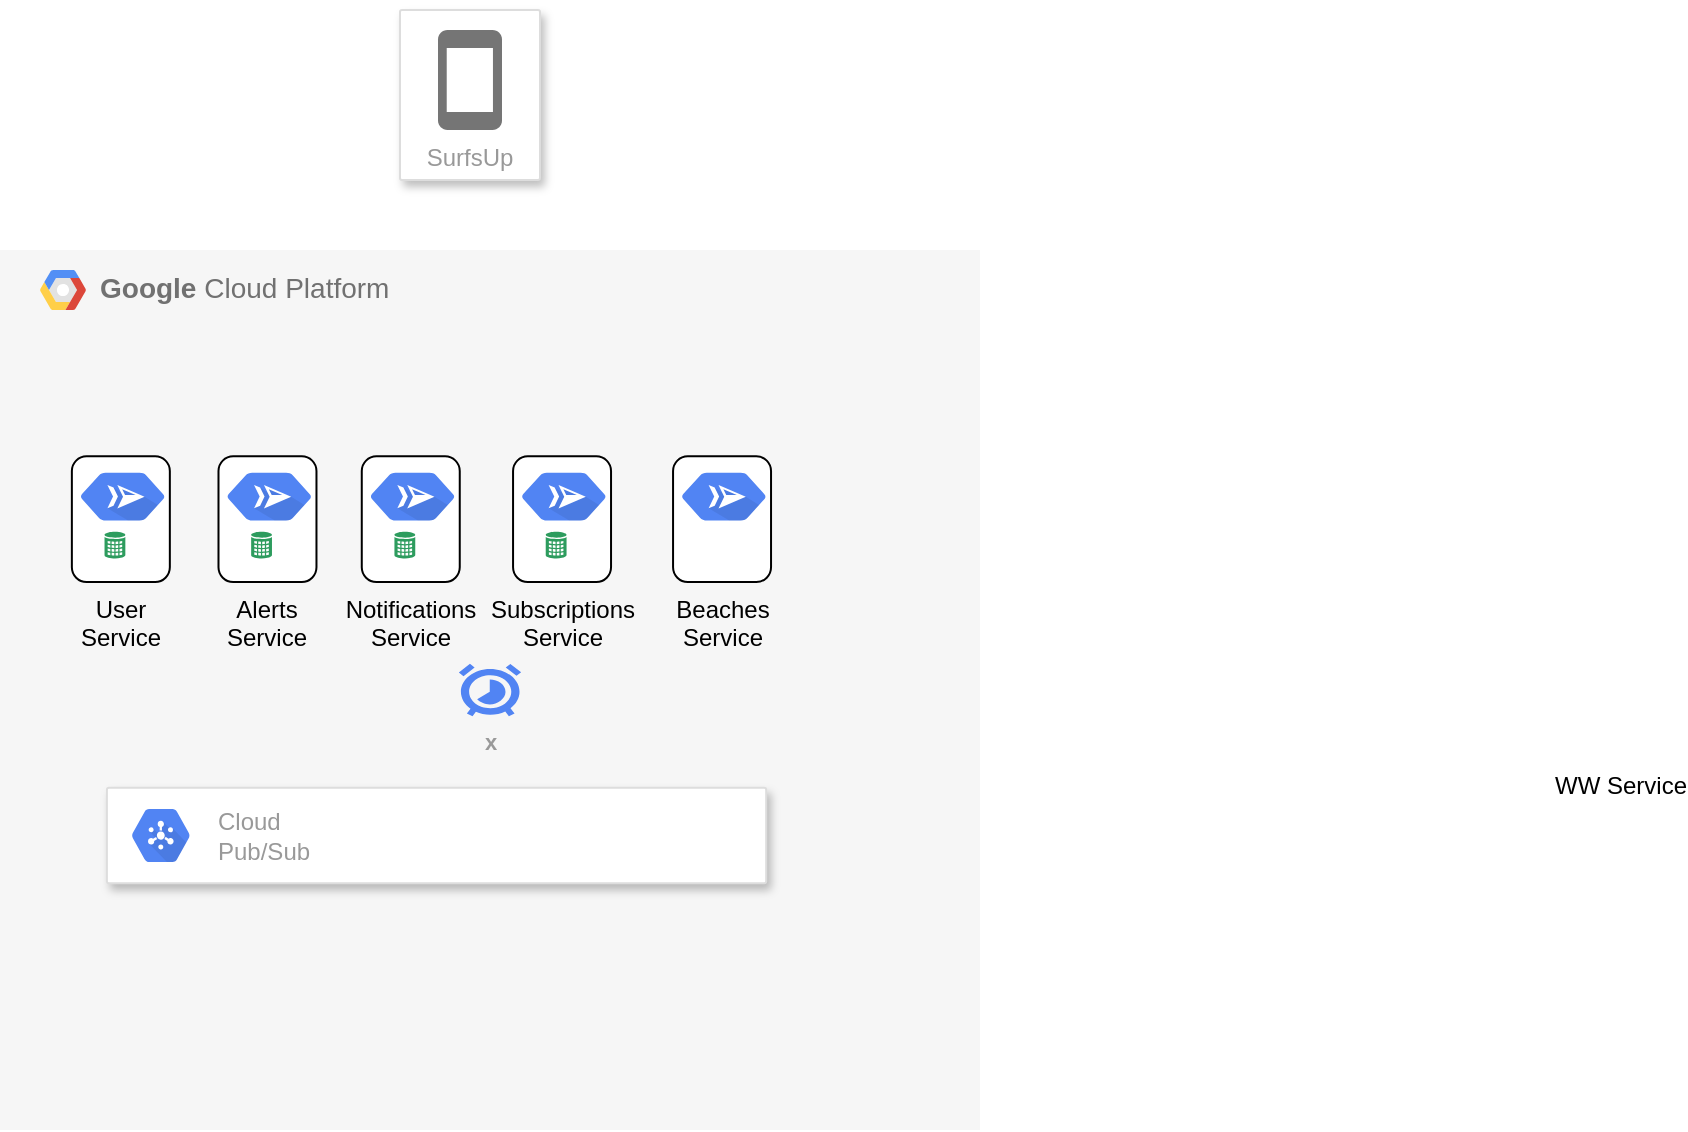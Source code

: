 <mxfile version="15.5.0" type="github">
  <diagram id="f106602c-feb2-e66a-4537-3a34d633f6aa" name="Page-1">
    <mxGraphModel dx="1878" dy="747" grid="1" gridSize="10" guides="1" tooltips="1" connect="1" arrows="1" fold="1" page="1" pageScale="1" pageWidth="1169" pageHeight="827" background="none" math="0" shadow="0">
      <root>
        <mxCell id="0" />
        <mxCell id="1" parent="0" />
        <mxCell id="3" value="SurfsUp" style="strokeColor=#dddddd;fillColor=#ffffff;shadow=1;strokeWidth=1;rounded=1;absoluteArcSize=1;arcSize=2;labelPosition=center;verticalLabelPosition=middle;align=center;verticalAlign=bottom;spacingLeft=0;fontColor=#999999;fontSize=12;whiteSpace=wrap;spacingBottom=2;html=1;" parent="1" vertex="1">
          <mxGeometry x="500" y="40" width="70" height="85" as="geometry" />
        </mxCell>
        <mxCell id="4" value="" style="dashed=0;html=1;fillColor=#757575;strokeColor=none;shape=mxgraph.gcp2.phone;part=1;" parent="3" vertex="1">
          <mxGeometry x="0.5" width="32" height="50" relative="1" as="geometry">
            <mxPoint x="-16" y="10" as="offset" />
          </mxGeometry>
        </mxCell>
        <mxCell id="3ALMYetGtqeIsVi_zzgf-47" value="WW Service" style="shape=image;html=1;verticalAlign=top;verticalLabelPosition=bottom;labelBackgroundColor=#ffffff;imageAspect=0;aspect=fixed;image=https://cdn2.iconfinder.com/data/icons/weather-color-2/500/weather-04-128.png" parent="1" vertex="1">
          <mxGeometry x="1080" y="354" width="60" height="60" as="geometry" />
        </mxCell>
        <mxCell id="14" value="&lt;b&gt;Google &lt;/b&gt;Cloud Platform" style="fillColor=#F6F6F6;strokeColor=none;shadow=0;gradientColor=none;fontSize=14;align=left;spacing=10;fontColor=#717171;9E9E9E;verticalAlign=top;spacingTop=-4;fontStyle=0;spacingLeft=40;html=1;" parent="1" vertex="1">
          <mxGeometry x="300" y="160" width="490" height="440" as="geometry" />
        </mxCell>
        <mxCell id="15" value="" style="shape=mxgraph.gcp2.google_cloud_platform;fillColor=#F6F6F6;strokeColor=none;shadow=0;gradientColor=none;" parent="14" vertex="1">
          <mxGeometry width="23" height="20" relative="1" as="geometry">
            <mxPoint x="20" y="10" as="offset" />
          </mxGeometry>
        </mxCell>
        <mxCell id="3ALMYetGtqeIsVi_zzgf-39" value="" style="strokeColor=#dddddd;shadow=1;strokeWidth=1;rounded=1;absoluteArcSize=1;arcSize=2;" parent="14" vertex="1">
          <mxGeometry x="53.455" y="268.889" width="329.636" height="47.789" as="geometry" />
        </mxCell>
        <mxCell id="3ALMYetGtqeIsVi_zzgf-40" value="Cloud&#xa;Pub/Sub" style="sketch=0;dashed=0;connectable=0;html=1;fillColor=#5184F3;strokeColor=none;shape=mxgraph.gcp2.hexIcon;prIcon=cloud_pubsub;part=1;labelPosition=right;verticalLabelPosition=middle;align=left;verticalAlign=middle;spacingLeft=5;fontColor=#999999;fontSize=12;" parent="3ALMYetGtqeIsVi_zzgf-39" vertex="1">
          <mxGeometry y="0.5" width="44" height="39" relative="1" as="geometry">
            <mxPoint x="5" y="-19.5" as="offset" />
          </mxGeometry>
        </mxCell>
        <mxCell id="3ALMYetGtqeIsVi_zzgf-44" value="x" style="html=1;fillColor=#5184F3;strokeColor=none;verticalAlign=top;labelPosition=center;verticalLabelPosition=bottom;align=center;fontSize=11;fontStyle=1;fontColor=#999999;shape=mxgraph.gcp2.cloud_scheduler" parent="14" vertex="1">
          <mxGeometry x="229.423" y="206.911" width="31.144" height="26.172" as="geometry" />
        </mxCell>
        <mxCell id="3uAAAtsBClzLO5zkca4Q-37" value="" style="group" vertex="1" connectable="0" parent="14">
          <mxGeometry x="29.394" y="103.18" width="63.952" height="62.857" as="geometry" />
        </mxCell>
        <mxCell id="3uAAAtsBClzLO5zkca4Q-18" value="User Service&lt;br&gt;" style="rounded=1;whiteSpace=wrap;html=1;labelBorderColor=none;verticalAlign=top;labelPosition=center;verticalLabelPosition=bottom;align=center;" vertex="1" parent="3uAAAtsBClzLO5zkca4Q-37">
          <mxGeometry x="6.535" width="48.99" height="62.857" as="geometry" />
        </mxCell>
        <mxCell id="3ALMYetGtqeIsVi_zzgf-29" value="" style="sketch=0;html=1;fillColor=#5184F3;strokeColor=none;verticalAlign=top;labelPosition=center;verticalLabelPosition=bottom;align=center;spacingTop=-6;fontSize=11;fontStyle=1;fontColor=#999999;shape=mxgraph.gcp2.hexIcon;prIcon=cloud_run" parent="3uAAAtsBClzLO5zkca4Q-37" vertex="1">
          <mxGeometry y="2.609" width="63.952" height="35.106" as="geometry" />
        </mxCell>
        <mxCell id="3ALMYetGtqeIsVi_zzgf-36" value="" style="sketch=0;html=1;aspect=fixed;strokeColor=none;shadow=0;align=center;verticalAlign=top;fillColor=#2D9C5E;shape=mxgraph.gcp2.external_data_center" parent="3uAAAtsBClzLO5zkca4Q-37" vertex="1">
          <mxGeometry x="22.869" y="37.714" width="10.41" height="13.524" as="geometry" />
        </mxCell>
        <mxCell id="3uAAAtsBClzLO5zkca4Q-78" value="" style="group" vertex="1" connectable="0" parent="14">
          <mxGeometry x="249.996" y="103.18" width="63.952" height="62.857" as="geometry" />
        </mxCell>
        <mxCell id="3uAAAtsBClzLO5zkca4Q-79" value="Subscriptions Service" style="rounded=1;whiteSpace=wrap;html=1;labelBorderColor=none;verticalAlign=top;labelPosition=center;verticalLabelPosition=bottom;align=center;" vertex="1" parent="3uAAAtsBClzLO5zkca4Q-78">
          <mxGeometry x="6.535" width="48.99" height="62.857" as="geometry" />
        </mxCell>
        <mxCell id="3uAAAtsBClzLO5zkca4Q-80" value="" style="sketch=0;html=1;fillColor=#5184F3;strokeColor=none;verticalAlign=top;labelPosition=center;verticalLabelPosition=bottom;align=center;spacingTop=-6;fontSize=11;fontStyle=1;fontColor=#999999;shape=mxgraph.gcp2.hexIcon;prIcon=cloud_run" vertex="1" parent="3uAAAtsBClzLO5zkca4Q-78">
          <mxGeometry y="2.609" width="63.952" height="35.106" as="geometry" />
        </mxCell>
        <mxCell id="3uAAAtsBClzLO5zkca4Q-81" value="" style="sketch=0;html=1;aspect=fixed;strokeColor=none;shadow=0;align=center;verticalAlign=top;fillColor=#2D9C5E;shape=mxgraph.gcp2.external_data_center" vertex="1" parent="3uAAAtsBClzLO5zkca4Q-78">
          <mxGeometry x="22.869" y="37.714" width="10.41" height="13.524" as="geometry" />
        </mxCell>
        <mxCell id="3uAAAtsBClzLO5zkca4Q-40" value="" style="group" vertex="1" connectable="0" parent="14">
          <mxGeometry x="102.708" y="103.18" width="63.952" height="62.857" as="geometry" />
        </mxCell>
        <mxCell id="3uAAAtsBClzLO5zkca4Q-41" value="Alerts Service" style="rounded=1;whiteSpace=wrap;html=1;labelBorderColor=none;verticalAlign=top;labelPosition=center;verticalLabelPosition=bottom;align=center;" vertex="1" parent="3uAAAtsBClzLO5zkca4Q-40">
          <mxGeometry x="6.535" width="48.99" height="62.857" as="geometry" />
        </mxCell>
        <mxCell id="3uAAAtsBClzLO5zkca4Q-42" value="" style="sketch=0;html=1;fillColor=#5184F3;strokeColor=none;verticalAlign=top;labelPosition=center;verticalLabelPosition=bottom;align=center;spacingTop=-6;fontSize=11;fontStyle=1;fontColor=#999999;shape=mxgraph.gcp2.hexIcon;prIcon=cloud_run" vertex="1" parent="3uAAAtsBClzLO5zkca4Q-40">
          <mxGeometry y="2.609" width="63.952" height="35.106" as="geometry" />
        </mxCell>
        <mxCell id="3uAAAtsBClzLO5zkca4Q-43" value="" style="sketch=0;html=1;aspect=fixed;strokeColor=none;shadow=0;align=center;verticalAlign=top;fillColor=#2D9C5E;shape=mxgraph.gcp2.external_data_center" vertex="1" parent="3uAAAtsBClzLO5zkca4Q-40">
          <mxGeometry x="22.869" y="37.714" width="10.41" height="13.524" as="geometry" />
        </mxCell>
        <mxCell id="3uAAAtsBClzLO5zkca4Q-70" value="" style="group" vertex="1" connectable="0" parent="14">
          <mxGeometry x="174.351" y="103.18" width="63.952" height="62.857" as="geometry" />
        </mxCell>
        <mxCell id="3uAAAtsBClzLO5zkca4Q-71" value="Notifications Service" style="rounded=1;whiteSpace=wrap;html=1;labelBorderColor=none;verticalAlign=top;labelPosition=center;verticalLabelPosition=bottom;align=center;" vertex="1" parent="3uAAAtsBClzLO5zkca4Q-70">
          <mxGeometry x="6.535" width="48.99" height="62.857" as="geometry" />
        </mxCell>
        <mxCell id="3uAAAtsBClzLO5zkca4Q-72" value="" style="sketch=0;html=1;fillColor=#5184F3;strokeColor=none;verticalAlign=top;labelPosition=center;verticalLabelPosition=bottom;align=center;spacingTop=-6;fontSize=11;fontStyle=1;fontColor=#999999;shape=mxgraph.gcp2.hexIcon;prIcon=cloud_run" vertex="1" parent="3uAAAtsBClzLO5zkca4Q-70">
          <mxGeometry y="2.609" width="63.952" height="35.106" as="geometry" />
        </mxCell>
        <mxCell id="3uAAAtsBClzLO5zkca4Q-73" value="" style="sketch=0;html=1;aspect=fixed;strokeColor=none;shadow=0;align=center;verticalAlign=top;fillColor=#2D9C5E;shape=mxgraph.gcp2.external_data_center" vertex="1" parent="3uAAAtsBClzLO5zkca4Q-70">
          <mxGeometry x="22.869" y="37.714" width="10.41" height="13.524" as="geometry" />
        </mxCell>
        <mxCell id="3uAAAtsBClzLO5zkca4Q-84" value="" style="group" vertex="1" connectable="0" parent="14">
          <mxGeometry x="329.995" y="103.18" width="63.952" height="62.857" as="geometry" />
        </mxCell>
        <mxCell id="3uAAAtsBClzLO5zkca4Q-85" value="Beaches Service" style="rounded=1;whiteSpace=wrap;html=1;labelBorderColor=none;verticalAlign=top;labelPosition=center;verticalLabelPosition=bottom;align=center;" vertex="1" parent="3uAAAtsBClzLO5zkca4Q-84">
          <mxGeometry x="6.535" width="48.99" height="62.857" as="geometry" />
        </mxCell>
        <mxCell id="3uAAAtsBClzLO5zkca4Q-86" value="" style="sketch=0;html=1;fillColor=#5184F3;strokeColor=none;verticalAlign=top;labelPosition=center;verticalLabelPosition=bottom;align=center;spacingTop=-6;fontSize=11;fontStyle=1;fontColor=#999999;shape=mxgraph.gcp2.hexIcon;prIcon=cloud_run" vertex="1" parent="3uAAAtsBClzLO5zkca4Q-84">
          <mxGeometry y="2.609" width="63.952" height="35.106" as="geometry" />
        </mxCell>
      </root>
    </mxGraphModel>
  </diagram>
</mxfile>
